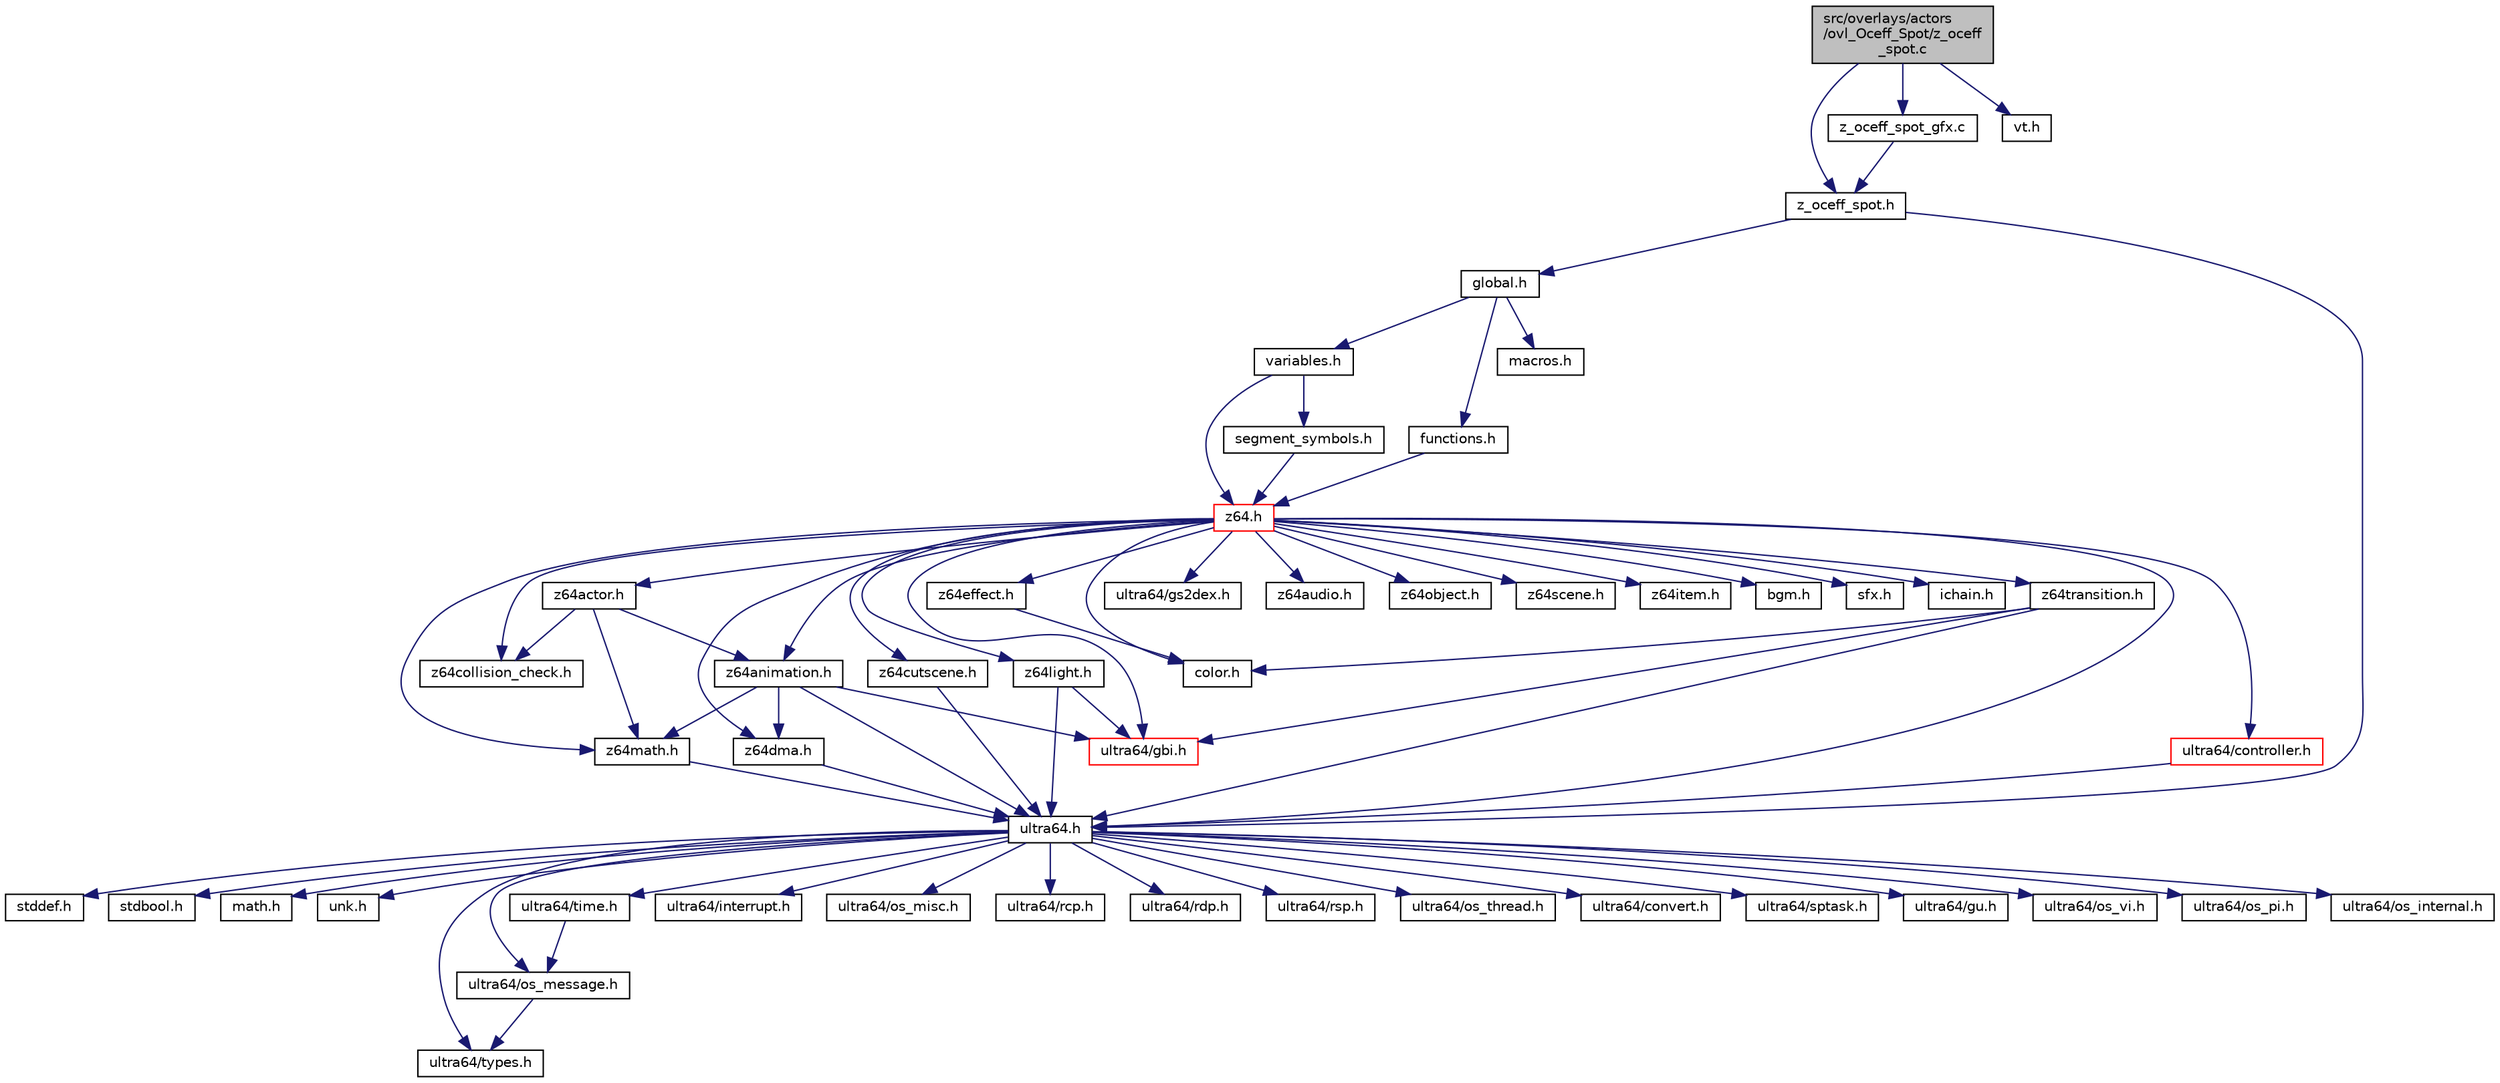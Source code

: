 digraph "src/overlays/actors/ovl_Oceff_Spot/z_oceff_spot.c"
{
 // LATEX_PDF_SIZE
  edge [fontname="Helvetica",fontsize="10",labelfontname="Helvetica",labelfontsize="10"];
  node [fontname="Helvetica",fontsize="10",shape=record];
  Node1 [label="src/overlays/actors\l/ovl_Oceff_Spot/z_oceff\l_spot.c",height=0.2,width=0.4,color="black", fillcolor="grey75", style="filled", fontcolor="black",tooltip=" "];
  Node1 -> Node2 [color="midnightblue",fontsize="10",style="solid",fontname="Helvetica"];
  Node2 [label="z_oceff_spot.h",height=0.2,width=0.4,color="black", fillcolor="white", style="filled",URL="$d7/da4/z__oceff__spot_8h.html",tooltip=" "];
  Node2 -> Node3 [color="midnightblue",fontsize="10",style="solid",fontname="Helvetica"];
  Node3 [label="ultra64.h",height=0.2,width=0.4,color="black", fillcolor="white", style="filled",URL="$dd/d2f/ultra64_8h.html",tooltip=" "];
  Node3 -> Node4 [color="midnightblue",fontsize="10",style="solid",fontname="Helvetica"];
  Node4 [label="stddef.h",height=0.2,width=0.4,color="black", fillcolor="white", style="filled",URL="$d3/dce/stddef_8h.html",tooltip=" "];
  Node3 -> Node5 [color="midnightblue",fontsize="10",style="solid",fontname="Helvetica"];
  Node5 [label="stdbool.h",height=0.2,width=0.4,color="black", fillcolor="white", style="filled",URL="$d9/d5e/stdbool_8h.html",tooltip=" "];
  Node3 -> Node6 [color="midnightblue",fontsize="10",style="solid",fontname="Helvetica"];
  Node6 [label="math.h",height=0.2,width=0.4,color="black", fillcolor="white", style="filled",URL="$df/db1/math_8h.html",tooltip=" "];
  Node3 -> Node7 [color="midnightblue",fontsize="10",style="solid",fontname="Helvetica"];
  Node7 [label="unk.h",height=0.2,width=0.4,color="black", fillcolor="white", style="filled",URL="$d0/dd3/unk_8h.html",tooltip=" "];
  Node3 -> Node8 [color="midnightblue",fontsize="10",style="solid",fontname="Helvetica"];
  Node8 [label="ultra64/types.h",height=0.2,width=0.4,color="black", fillcolor="white", style="filled",URL="$d9/d49/types_8h.html",tooltip=" "];
  Node3 -> Node9 [color="midnightblue",fontsize="10",style="solid",fontname="Helvetica"];
  Node9 [label="ultra64/interrupt.h",height=0.2,width=0.4,color="black", fillcolor="white", style="filled",URL="$dd/d78/interrupt_8h.html",tooltip=" "];
  Node3 -> Node10 [color="midnightblue",fontsize="10",style="solid",fontname="Helvetica"];
  Node10 [label="ultra64/os_misc.h",height=0.2,width=0.4,color="black", fillcolor="white", style="filled",URL="$dd/df0/ultra64_2os__misc_8h.html",tooltip=" "];
  Node3 -> Node11 [color="midnightblue",fontsize="10",style="solid",fontname="Helvetica"];
  Node11 [label="ultra64/rcp.h",height=0.2,width=0.4,color="black", fillcolor="white", style="filled",URL="$d2/d96/rcp_8h.html",tooltip=" "];
  Node3 -> Node12 [color="midnightblue",fontsize="10",style="solid",fontname="Helvetica"];
  Node12 [label="ultra64/rdp.h",height=0.2,width=0.4,color="black", fillcolor="white", style="filled",URL="$d7/da1/rdp_8h.html",tooltip=" "];
  Node3 -> Node13 [color="midnightblue",fontsize="10",style="solid",fontname="Helvetica"];
  Node13 [label="ultra64/rsp.h",height=0.2,width=0.4,color="black", fillcolor="white", style="filled",URL="$d2/d96/rsp_8h.html",tooltip=" "];
  Node3 -> Node14 [color="midnightblue",fontsize="10",style="solid",fontname="Helvetica"];
  Node14 [label="ultra64/os_thread.h",height=0.2,width=0.4,color="black", fillcolor="white", style="filled",URL="$d6/dfc/ultra64_2os__thread_8h.html",tooltip=" "];
  Node3 -> Node15 [color="midnightblue",fontsize="10",style="solid",fontname="Helvetica"];
  Node15 [label="ultra64/convert.h",height=0.2,width=0.4,color="black", fillcolor="white", style="filled",URL="$d3/d82/convert_8h.html",tooltip=" "];
  Node3 -> Node16 [color="midnightblue",fontsize="10",style="solid",fontname="Helvetica"];
  Node16 [label="ultra64/time.h",height=0.2,width=0.4,color="black", fillcolor="white", style="filled",URL="$de/df7/time_8h.html",tooltip=" "];
  Node16 -> Node17 [color="midnightblue",fontsize="10",style="solid",fontname="Helvetica"];
  Node17 [label="ultra64/os_message.h",height=0.2,width=0.4,color="black", fillcolor="white", style="filled",URL="$da/de0/ultra64_2os__message_8h.html",tooltip=" "];
  Node17 -> Node8 [color="midnightblue",fontsize="10",style="solid",fontname="Helvetica"];
  Node3 -> Node17 [color="midnightblue",fontsize="10",style="solid",fontname="Helvetica"];
  Node3 -> Node18 [color="midnightblue",fontsize="10",style="solid",fontname="Helvetica"];
  Node18 [label="ultra64/sptask.h",height=0.2,width=0.4,color="black", fillcolor="white", style="filled",URL="$d9/d13/ultra64_2sptask_8h.html",tooltip=" "];
  Node3 -> Node19 [color="midnightblue",fontsize="10",style="solid",fontname="Helvetica"];
  Node19 [label="ultra64/gu.h",height=0.2,width=0.4,color="black", fillcolor="white", style="filled",URL="$d3/dcb/ultra64_2gu_8h.html",tooltip=" "];
  Node3 -> Node20 [color="midnightblue",fontsize="10",style="solid",fontname="Helvetica"];
  Node20 [label="ultra64/os_vi.h",height=0.2,width=0.4,color="black", fillcolor="white", style="filled",URL="$db/dc2/ultra64_2os__vi_8h.html",tooltip=" "];
  Node3 -> Node21 [color="midnightblue",fontsize="10",style="solid",fontname="Helvetica"];
  Node21 [label="ultra64/os_pi.h",height=0.2,width=0.4,color="black", fillcolor="white", style="filled",URL="$db/d93/ultra64_2os__pi_8h.html",tooltip=" "];
  Node3 -> Node22 [color="midnightblue",fontsize="10",style="solid",fontname="Helvetica"];
  Node22 [label="ultra64/os_internal.h",height=0.2,width=0.4,color="black", fillcolor="white", style="filled",URL="$dd/d86/ultra64_2os__internal_8h.html",tooltip=" "];
  Node2 -> Node23 [color="midnightblue",fontsize="10",style="solid",fontname="Helvetica"];
  Node23 [label="global.h",height=0.2,width=0.4,color="black", fillcolor="white", style="filled",URL="$d2/d49/global_8h.html",tooltip=" "];
  Node23 -> Node24 [color="midnightblue",fontsize="10",style="solid",fontname="Helvetica"];
  Node24 [label="functions.h",height=0.2,width=0.4,color="black", fillcolor="white", style="filled",URL="$d8/d5c/functions_8h.html",tooltip=" "];
  Node24 -> Node25 [color="midnightblue",fontsize="10",style="solid",fontname="Helvetica"];
  Node25 [label="z64.h",height=0.2,width=0.4,color="red", fillcolor="white", style="filled",URL="$d2/d67/z64_8h.html",tooltip=" "];
  Node25 -> Node3 [color="midnightblue",fontsize="10",style="solid",fontname="Helvetica"];
  Node25 -> Node26 [color="midnightblue",fontsize="10",style="solid",fontname="Helvetica"];
  Node26 [label="ultra64/gbi.h",height=0.2,width=0.4,color="red", fillcolor="white", style="filled",URL="$d3/daf/gbi_8h.html",tooltip=" "];
  Node25 -> Node29 [color="midnightblue",fontsize="10",style="solid",fontname="Helvetica"];
  Node29 [label="ultra64/gs2dex.h",height=0.2,width=0.4,color="black", fillcolor="white", style="filled",URL="$d5/de2/ultra64_2gs2dex_8h.html",tooltip=" "];
  Node25 -> Node30 [color="midnightblue",fontsize="10",style="solid",fontname="Helvetica"];
  Node30 [label="ultra64/controller.h",height=0.2,width=0.4,color="red", fillcolor="white", style="filled",URL="$d2/dd9/controller_8h.html",tooltip=" "];
  Node30 -> Node3 [color="midnightblue",fontsize="10",style="solid",fontname="Helvetica"];
  Node25 -> Node34 [color="midnightblue",fontsize="10",style="solid",fontname="Helvetica"];
  Node34 [label="z64light.h",height=0.2,width=0.4,color="black", fillcolor="white", style="filled",URL="$d5/d6d/z64light_8h.html",tooltip=" "];
  Node34 -> Node3 [color="midnightblue",fontsize="10",style="solid",fontname="Helvetica"];
  Node34 -> Node26 [color="midnightblue",fontsize="10",style="solid",fontname="Helvetica"];
  Node25 -> Node35 [color="midnightblue",fontsize="10",style="solid",fontname="Helvetica"];
  Node35 [label="z64actor.h",height=0.2,width=0.4,color="black", fillcolor="white", style="filled",URL="$d0/d00/z64actor_8h.html",tooltip=" "];
  Node35 -> Node36 [color="midnightblue",fontsize="10",style="solid",fontname="Helvetica"];
  Node36 [label="z64animation.h",height=0.2,width=0.4,color="black", fillcolor="white", style="filled",URL="$d9/dfc/z64animation_8h.html",tooltip=" "];
  Node36 -> Node3 [color="midnightblue",fontsize="10",style="solid",fontname="Helvetica"];
  Node36 -> Node26 [color="midnightblue",fontsize="10",style="solid",fontname="Helvetica"];
  Node36 -> Node37 [color="midnightblue",fontsize="10",style="solid",fontname="Helvetica"];
  Node37 [label="z64dma.h",height=0.2,width=0.4,color="black", fillcolor="white", style="filled",URL="$dd/da4/z64dma_8h.html",tooltip=" "];
  Node37 -> Node3 [color="midnightblue",fontsize="10",style="solid",fontname="Helvetica"];
  Node36 -> Node38 [color="midnightblue",fontsize="10",style="solid",fontname="Helvetica"];
  Node38 [label="z64math.h",height=0.2,width=0.4,color="black", fillcolor="white", style="filled",URL="$df/d94/z64math_8h.html",tooltip=" "];
  Node38 -> Node3 [color="midnightblue",fontsize="10",style="solid",fontname="Helvetica"];
  Node35 -> Node38 [color="midnightblue",fontsize="10",style="solid",fontname="Helvetica"];
  Node35 -> Node39 [color="midnightblue",fontsize="10",style="solid",fontname="Helvetica"];
  Node39 [label="z64collision_check.h",height=0.2,width=0.4,color="black", fillcolor="white", style="filled",URL="$d3/ddc/z64collision__check_8h.html",tooltip=" "];
  Node25 -> Node40 [color="midnightblue",fontsize="10",style="solid",fontname="Helvetica"];
  Node40 [label="z64audio.h",height=0.2,width=0.4,color="black", fillcolor="white", style="filled",URL="$d9/df4/z64audio_8h.html",tooltip=" "];
  Node25 -> Node41 [color="midnightblue",fontsize="10",style="solid",fontname="Helvetica"];
  Node41 [label="z64object.h",height=0.2,width=0.4,color="black", fillcolor="white", style="filled",URL="$d6/dbe/z64object_8h.html",tooltip=" "];
  Node25 -> Node42 [color="midnightblue",fontsize="10",style="solid",fontname="Helvetica"];
  Node42 [label="z64cutscene.h",height=0.2,width=0.4,color="black", fillcolor="white", style="filled",URL="$df/d7a/z64cutscene_8h.html",tooltip=" "];
  Node42 -> Node3 [color="midnightblue",fontsize="10",style="solid",fontname="Helvetica"];
  Node25 -> Node39 [color="midnightblue",fontsize="10",style="solid",fontname="Helvetica"];
  Node25 -> Node43 [color="midnightblue",fontsize="10",style="solid",fontname="Helvetica"];
  Node43 [label="z64scene.h",height=0.2,width=0.4,color="black", fillcolor="white", style="filled",URL="$dd/d88/z64scene_8h.html",tooltip=" "];
  Node25 -> Node44 [color="midnightblue",fontsize="10",style="solid",fontname="Helvetica"];
  Node44 [label="z64effect.h",height=0.2,width=0.4,color="black", fillcolor="white", style="filled",URL="$d7/d2b/z64effect_8h.html",tooltip=" "];
  Node44 -> Node45 [color="midnightblue",fontsize="10",style="solid",fontname="Helvetica"];
  Node45 [label="color.h",height=0.2,width=0.4,color="black", fillcolor="white", style="filled",URL="$da/dec/color_8h.html",tooltip=" "];
  Node25 -> Node46 [color="midnightblue",fontsize="10",style="solid",fontname="Helvetica"];
  Node46 [label="z64item.h",height=0.2,width=0.4,color="black", fillcolor="white", style="filled",URL="$d7/dc4/z64item_8h.html",tooltip=" "];
  Node25 -> Node36 [color="midnightblue",fontsize="10",style="solid",fontname="Helvetica"];
  Node25 -> Node37 [color="midnightblue",fontsize="10",style="solid",fontname="Helvetica"];
  Node25 -> Node38 [color="midnightblue",fontsize="10",style="solid",fontname="Helvetica"];
  Node25 -> Node47 [color="midnightblue",fontsize="10",style="solid",fontname="Helvetica"];
  Node47 [label="z64transition.h",height=0.2,width=0.4,color="black", fillcolor="white", style="filled",URL="$d6/d6b/z64transition_8h.html",tooltip=" "];
  Node47 -> Node3 [color="midnightblue",fontsize="10",style="solid",fontname="Helvetica"];
  Node47 -> Node26 [color="midnightblue",fontsize="10",style="solid",fontname="Helvetica"];
  Node47 -> Node45 [color="midnightblue",fontsize="10",style="solid",fontname="Helvetica"];
  Node25 -> Node48 [color="midnightblue",fontsize="10",style="solid",fontname="Helvetica"];
  Node48 [label="bgm.h",height=0.2,width=0.4,color="black", fillcolor="white", style="filled",URL="$d8/d61/bgm_8h.html",tooltip=" "];
  Node25 -> Node49 [color="midnightblue",fontsize="10",style="solid",fontname="Helvetica"];
  Node49 [label="sfx.h",height=0.2,width=0.4,color="black", fillcolor="white", style="filled",URL="$de/d76/sfx_8h.html",tooltip=" "];
  Node25 -> Node45 [color="midnightblue",fontsize="10",style="solid",fontname="Helvetica"];
  Node25 -> Node50 [color="midnightblue",fontsize="10",style="solid",fontname="Helvetica"];
  Node50 [label="ichain.h",height=0.2,width=0.4,color="black", fillcolor="white", style="filled",URL="$db/da4/ichain_8h.html",tooltip=" "];
  Node23 -> Node53 [color="midnightblue",fontsize="10",style="solid",fontname="Helvetica"];
  Node53 [label="variables.h",height=0.2,width=0.4,color="black", fillcolor="white", style="filled",URL="$de/dca/variables_8h.html",tooltip=" "];
  Node53 -> Node25 [color="midnightblue",fontsize="10",style="solid",fontname="Helvetica"];
  Node53 -> Node54 [color="midnightblue",fontsize="10",style="solid",fontname="Helvetica"];
  Node54 [label="segment_symbols.h",height=0.2,width=0.4,color="black", fillcolor="white", style="filled",URL="$d9/d72/segment__symbols_8h.html",tooltip=" "];
  Node54 -> Node25 [color="midnightblue",fontsize="10",style="solid",fontname="Helvetica"];
  Node23 -> Node55 [color="midnightblue",fontsize="10",style="solid",fontname="Helvetica"];
  Node55 [label="macros.h",height=0.2,width=0.4,color="black", fillcolor="white", style="filled",URL="$de/d3c/macros_8h.html",tooltip=" "];
  Node1 -> Node56 [color="midnightblue",fontsize="10",style="solid",fontname="Helvetica"];
  Node56 [label="vt.h",height=0.2,width=0.4,color="black", fillcolor="white", style="filled",URL="$d7/d3c/vt_8h.html",tooltip=" "];
  Node1 -> Node57 [color="midnightblue",fontsize="10",style="solid",fontname="Helvetica"];
  Node57 [label="z_oceff_spot_gfx.c",height=0.2,width=0.4,color="black", fillcolor="white", style="filled",URL="$d8/d87/z__oceff__spot__gfx_8c.html",tooltip=" "];
  Node57 -> Node2 [color="midnightblue",fontsize="10",style="solid",fontname="Helvetica"];
}
